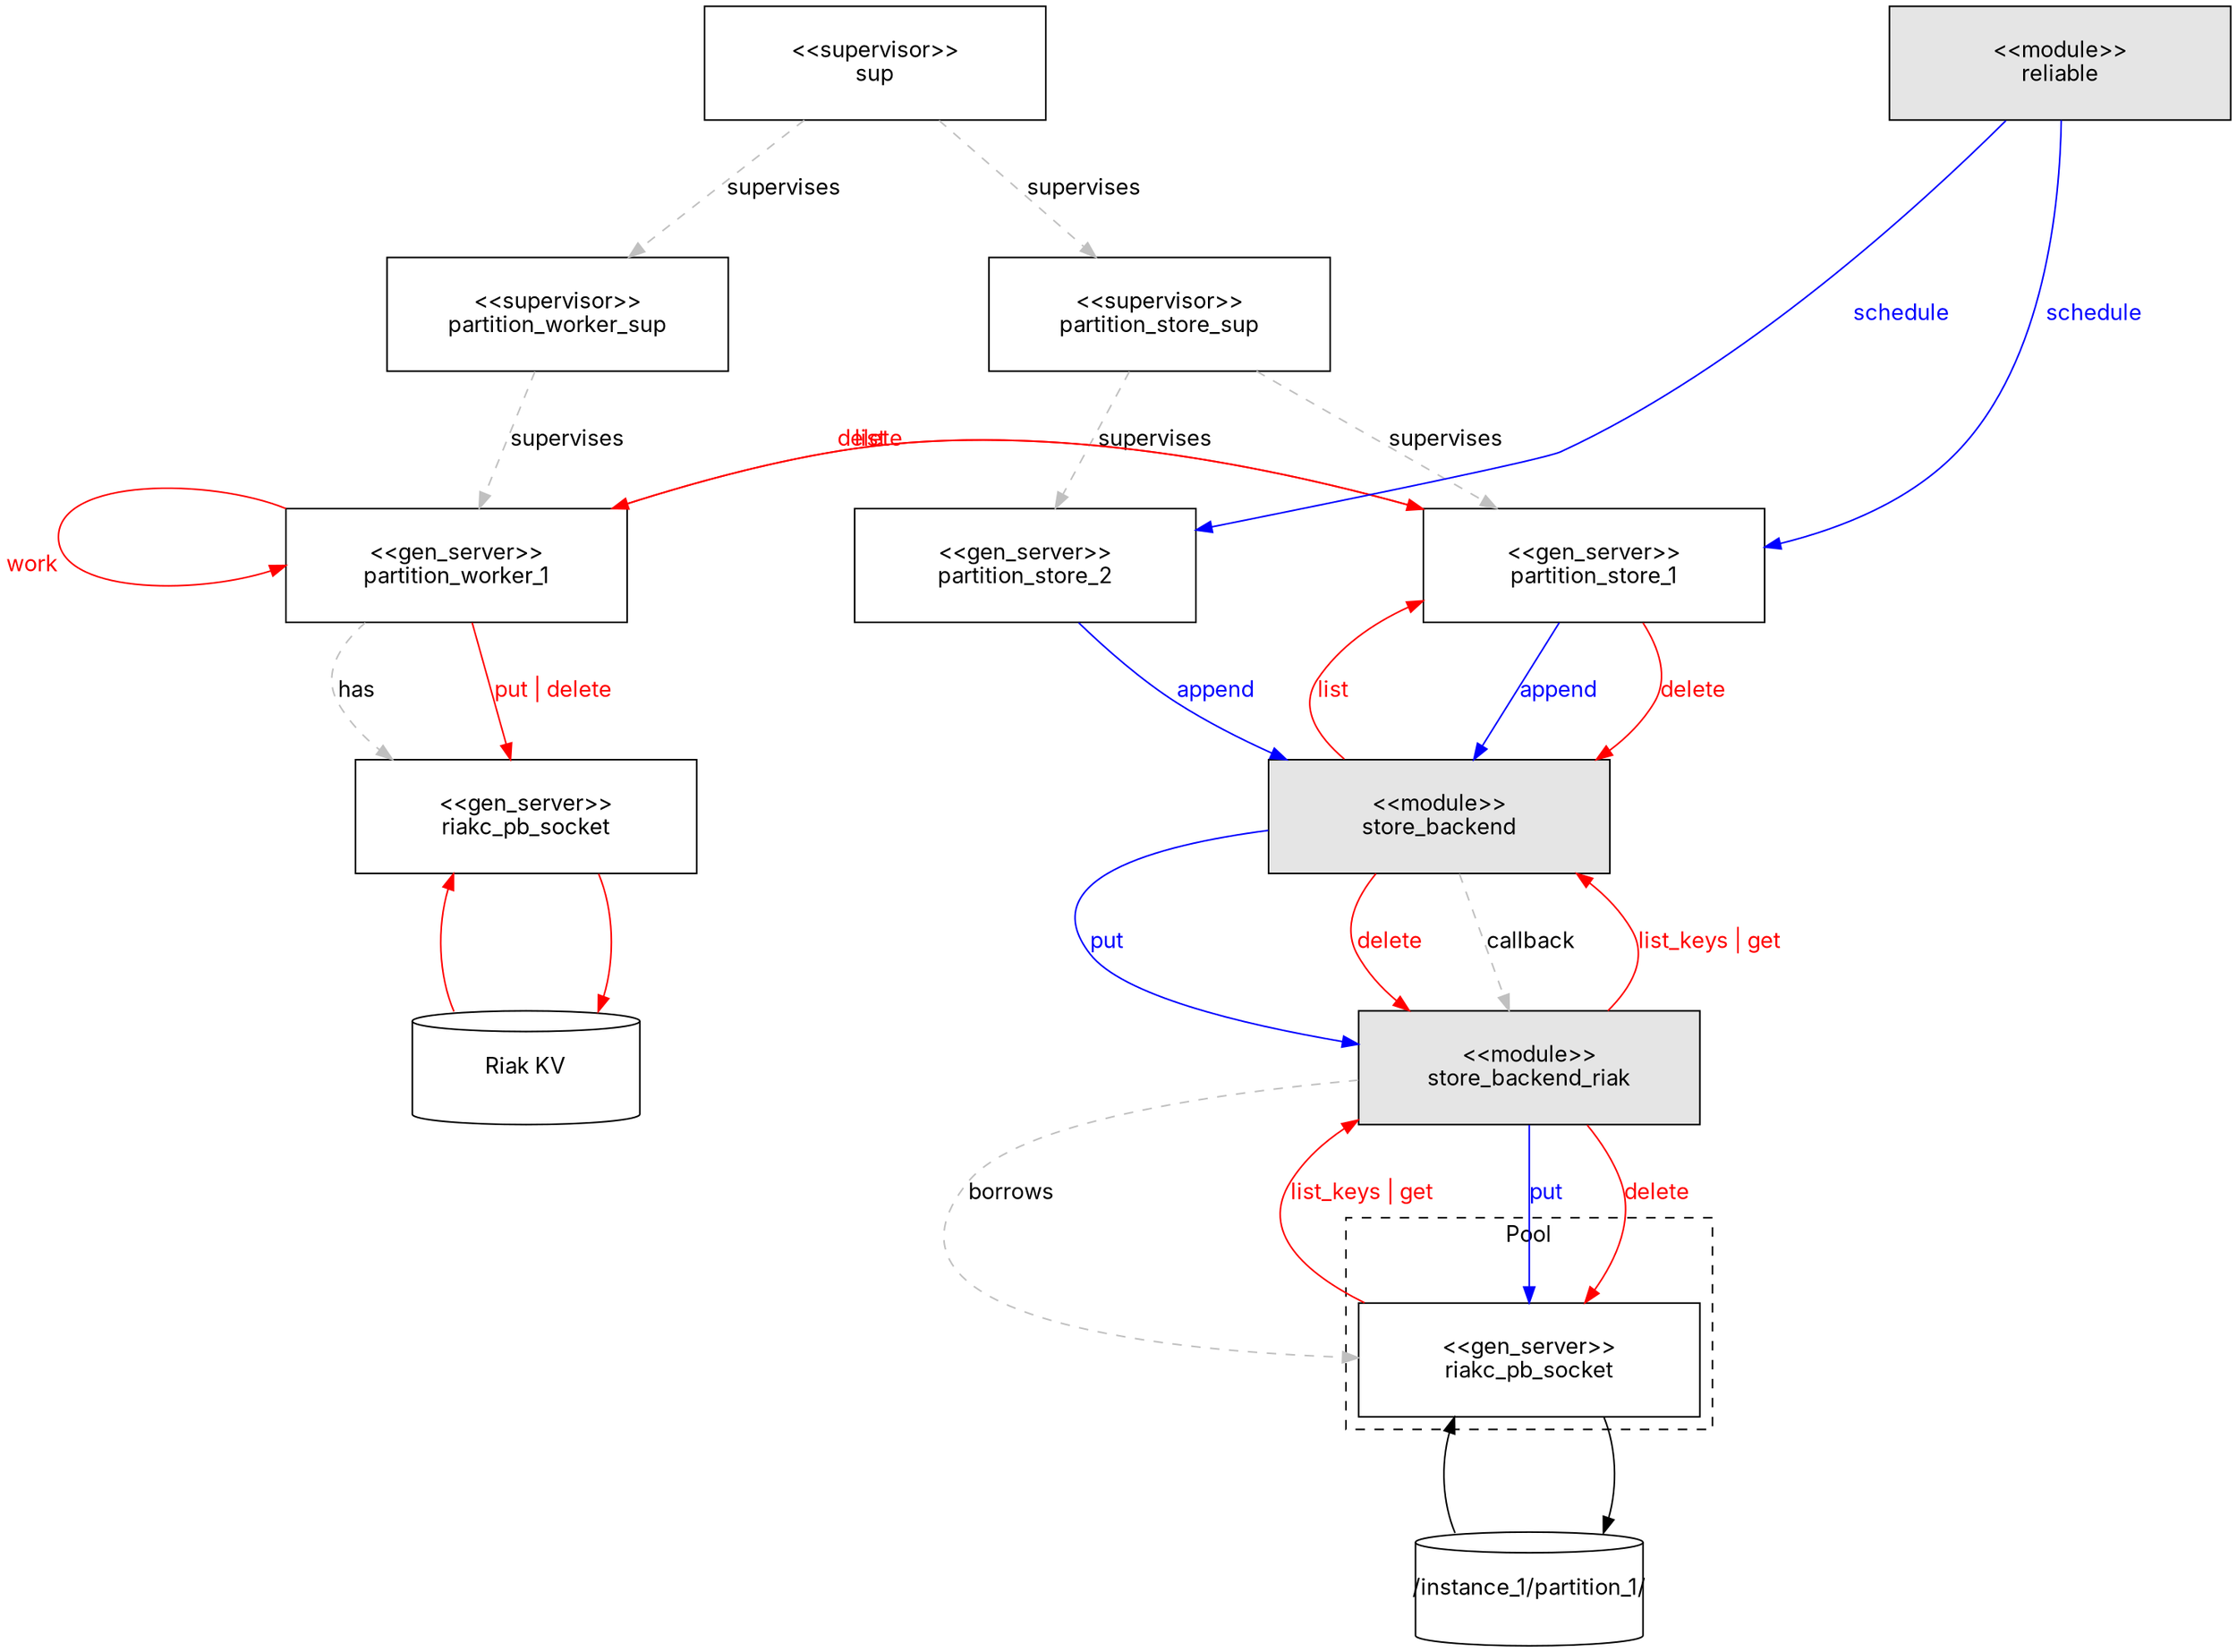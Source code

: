 digraph G {
    splines=true;
    nodesep=2
    ranksep=1

    graph [fontname="BlinkMacSystemFont"]
    node [fontname="BlinkMacSystemFont" height=1 fixedsize=true]
    edge [fontname="BlinkMacSystemFont"]

    node [shape=cylinder width=2 ]
        partition [label="/instance_1/partition_1/"]
        data [label="Riak KV"]

    node [shape=box width=3]
        sup [label="<<supervisor>>\nsup"]
        worker_sup [label="<<supervisor>>\npartition_worker_sup"]
        partition_sup [label="<<supervisor>>\npartition_store_sup"]
        store [label="<<gen_server>>\npartition_store_1"]
        store2 [label="<<gen_server>>\npartition_store_2"]
        worker [label="<<gen_server>>\npartition_worker_1"]
        conn [label="<<gen_server>>\nriakc_pb_socket"]
        pool_conn [label="<<gen_server>>\nriakc_pb_socket"]

    node [style=filled fillcolor=gray90]
        backend [label="<<module>>\nstore_backend"]
        backend_riak [label="<<module>>\nstore_backend_riak"]
        reliable [label="<<module>>\nreliable"]

    subgraph cluster_pool{
        label="Pool";
        graph[style=dashed];

        pool_conn
    }

    {rank=same worker; store;}
    {rank=same sup; reliable}
    {rank=same store; store2}



    edge [label="supervises" dir=normal color=gray style=dashed]
        sup -> worker_sup
        sup -> partition_sup
        worker_sup -> worker
        partition_sup -> store
        partition_sup -> store2

    edge [color=gray style=dashed]
        worker -> conn [label="has"]
        backend -> backend_riak [label="callback"]
        backend_riak -> pool_conn [label="borrows"]



    edge [label="" color=black style=normal]
        worker:nw -> worker:w [label="work" color=red fontcolor=red]
        worker -> store [label="list" dir=back color=red fontcolor=red]
        worker -> store [label="delete" color=red fontcolor=red]
        worker -> conn [label="put | delete" color=red fontcolor=red]
        conn -> data [label="" dir=back color=red fontcolor=red]
        conn -> data [label="" color=red fontcolor=red]

        reliable -> store [label="schedule" color=blue fontcolor=blue]
        store -> backend [label="list" dir=back color=red fontcolor=red]
        store -> backend [label="append" color=blue fontcolor=blue]
        store -> backend [label="delete" color=red fontcolor=red]
        pool_conn -> partition [label="" dir=back]
        pool_conn -> partition [label=""]


        reliable -> store2 [label="schedule" color=blue fontcolor=blue]
        store2 -> backend [label="append" color=blue fontcolor=blue]

        backend -> backend_riak [label="list_keys | get" dir=back color=red fontcolor=red]
        backend -> backend_riak [label="put" color=blue fontcolor=blue]
        backend -> backend_riak [label="delete" color=red fontcolor=red]
        backend_riak -> pool_conn [label="list_keys | get" dir=back color=red fontcolor=red]
        backend_riak -> pool_conn [label="put" color=blue fontcolor=blue]
        backend_riak -> pool_conn [label="delete" color=red fontcolor=red]


}